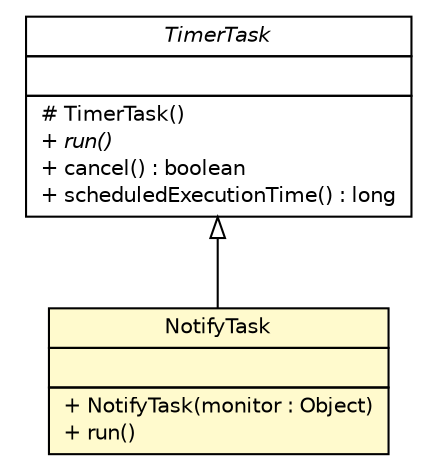 #!/usr/local/bin/dot
#
# Class diagram 
# Generated by UMLGraph version R5_6 (http://www.umlgraph.org/)
#

digraph G {
	edge [fontname="Helvetica",fontsize=10,labelfontname="Helvetica",labelfontsize=10];
	node [fontname="Helvetica",fontsize=10,shape=plaintext];
	nodesep=0.25;
	ranksep=0.5;
	// sorcer.util.NotifyTask
	c314067 [label=<<table title="sorcer.util.NotifyTask" border="0" cellborder="1" cellspacing="0" cellpadding="2" port="p" bgcolor="lemonChiffon" href="./NotifyTask.html">
		<tr><td><table border="0" cellspacing="0" cellpadding="1">
<tr><td align="center" balign="center"> NotifyTask </td></tr>
		</table></td></tr>
		<tr><td><table border="0" cellspacing="0" cellpadding="1">
<tr><td align="left" balign="left">  </td></tr>
		</table></td></tr>
		<tr><td><table border="0" cellspacing="0" cellpadding="1">
<tr><td align="left" balign="left"> + NotifyTask(monitor : Object) </td></tr>
<tr><td align="left" balign="left"> + run() </td></tr>
		</table></td></tr>
		</table>>, URL="./NotifyTask.html", fontname="Helvetica", fontcolor="black", fontsize=10.0];
	//sorcer.util.NotifyTask extends java.util.TimerTask
	c314690:p -> c314067:p [dir=back,arrowtail=empty];
	// java.util.TimerTask
	c314690 [label=<<table title="java.util.TimerTask" border="0" cellborder="1" cellspacing="0" cellpadding="2" port="p" href="http://docs.oracle.com/javase/7/docs/api/java/util/TimerTask.html">
		<tr><td><table border="0" cellspacing="0" cellpadding="1">
<tr><td align="center" balign="center"><font face="Helvetica-Oblique"> TimerTask </font></td></tr>
		</table></td></tr>
		<tr><td><table border="0" cellspacing="0" cellpadding="1">
<tr><td align="left" balign="left">  </td></tr>
		</table></td></tr>
		<tr><td><table border="0" cellspacing="0" cellpadding="1">
<tr><td align="left" balign="left"> # TimerTask() </td></tr>
<tr><td align="left" balign="left"><font face="Helvetica-Oblique" point-size="10.0"> + run() </font></td></tr>
<tr><td align="left" balign="left"> + cancel() : boolean </td></tr>
<tr><td align="left" balign="left"> + scheduledExecutionTime() : long </td></tr>
		</table></td></tr>
		</table>>, URL="http://docs.oracle.com/javase/7/docs/api/java/util/TimerTask.html", fontname="Helvetica", fontcolor="black", fontsize=10.0];
}

